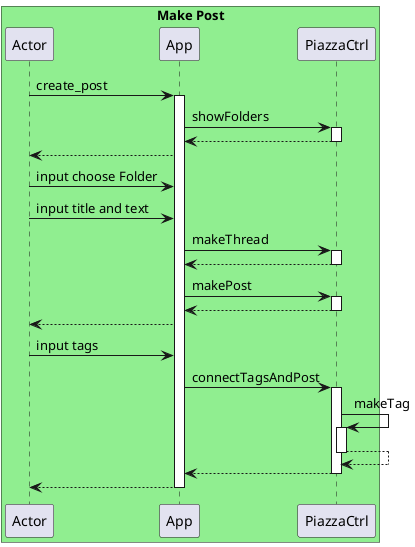 @startuml
box "Make Post" #lightgreen
participant Actor
Actor -> App : create_post
activate App
App ->  PiazzaCtrl: showFolders
activate PiazzaCtrl
PiazzaCtrl --> App
deactivate PiazzaCtrl
App --> Actor
Actor -> App: input choose Folder
Actor -> App: input title and text
App -> PiazzaCtrl : makeThread
activate PiazzaCtrl
PiazzaCtrl --> App
deactivate PiazzaCtrl
App -> PiazzaCtrl : makePost
activate PiazzaCtrl
PiazzaCtrl --> App
deactivate PiazzaCtrl
App --> Actor
Actor -> App: input tags
App -> PiazzaCtrl : connectTagsAndPost
activate PiazzaCtrl
PiazzaCtrl -> PiazzaCtrl : makeTag
activate PiazzaCtrl
PiazzaCtrl --> PiazzaCtrl
deactivate PiazzaCtrl
PiazzaCtrl --> App
deactivate PiazzaCtrl
return
@enduml